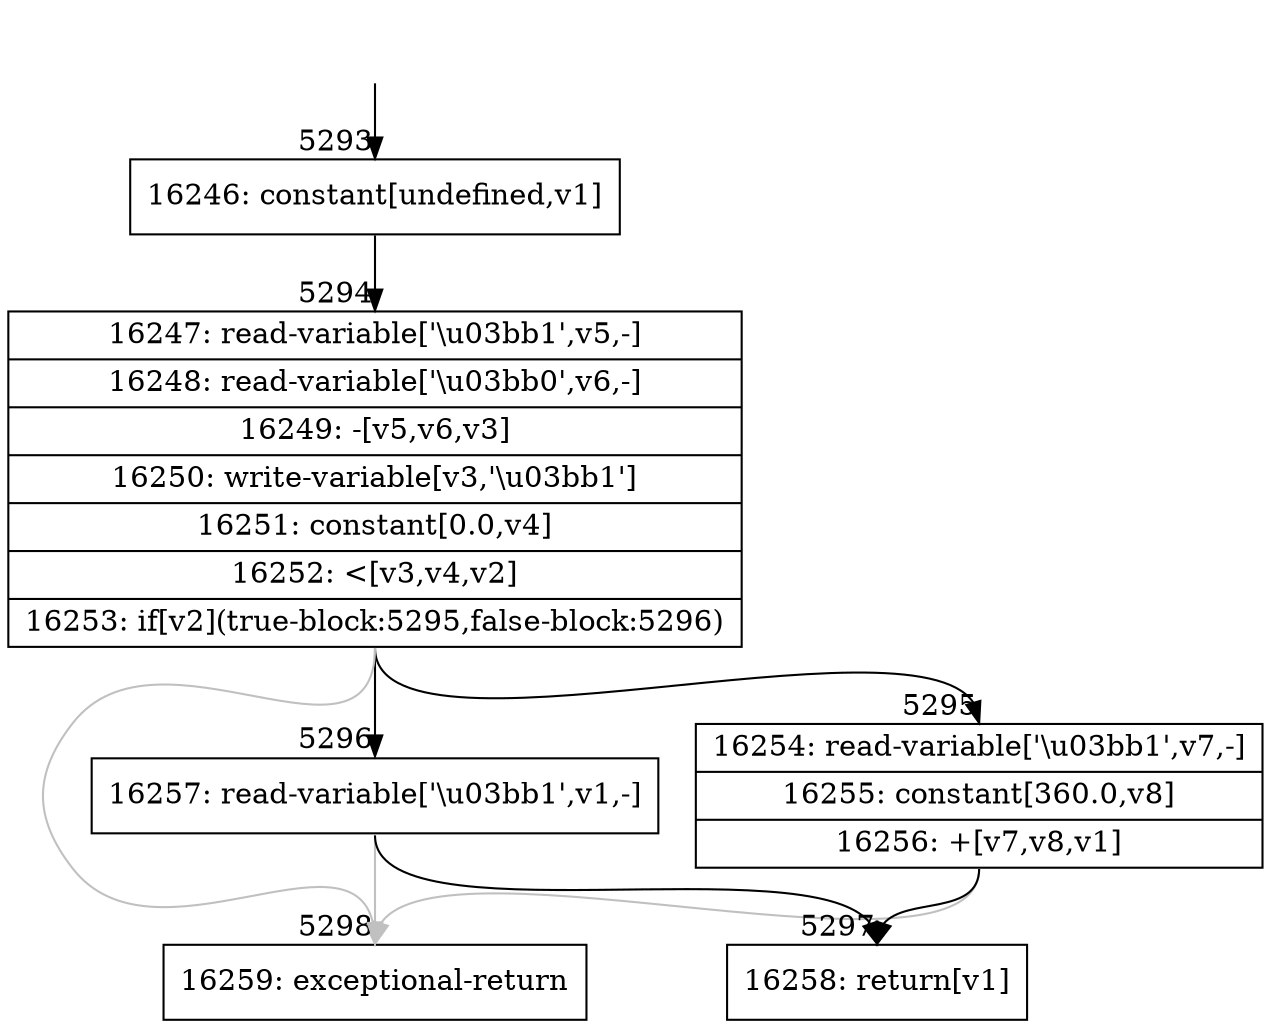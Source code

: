digraph {
rankdir="TD"
BB_entry507[shape=none,label=""];
BB_entry507 -> BB5293 [tailport=s, headport=n, headlabel="    5293"]
BB5293 [shape=record label="{16246: constant[undefined,v1]}" ] 
BB5293 -> BB5294 [tailport=s, headport=n, headlabel="      5294"]
BB5294 [shape=record label="{16247: read-variable['\\u03bb1',v5,-]|16248: read-variable['\\u03bb0',v6,-]|16249: -[v5,v6,v3]|16250: write-variable[v3,'\\u03bb1']|16251: constant[0.0,v4]|16252: \<[v3,v4,v2]|16253: if[v2](true-block:5295,false-block:5296)}" ] 
BB5294 -> BB5295 [tailport=s, headport=n, headlabel="      5295"]
BB5294 -> BB5296 [tailport=s, headport=n, headlabel="      5296"]
BB5294 -> BB5298 [tailport=s, headport=n, color=gray, headlabel="      5298"]
BB5295 [shape=record label="{16254: read-variable['\\u03bb1',v7,-]|16255: constant[360.0,v8]|16256: +[v7,v8,v1]}" ] 
BB5295 -> BB5297 [tailport=s, headport=n, headlabel="      5297"]
BB5295 -> BB5298 [tailport=s, headport=n, color=gray]
BB5296 [shape=record label="{16257: read-variable['\\u03bb1',v1,-]}" ] 
BB5296 -> BB5297 [tailport=s, headport=n]
BB5296 -> BB5298 [tailport=s, headport=n, color=gray]
BB5297 [shape=record label="{16258: return[v1]}" ] 
BB5298 [shape=record label="{16259: exceptional-return}" ] 
//#$~ 3094
}

